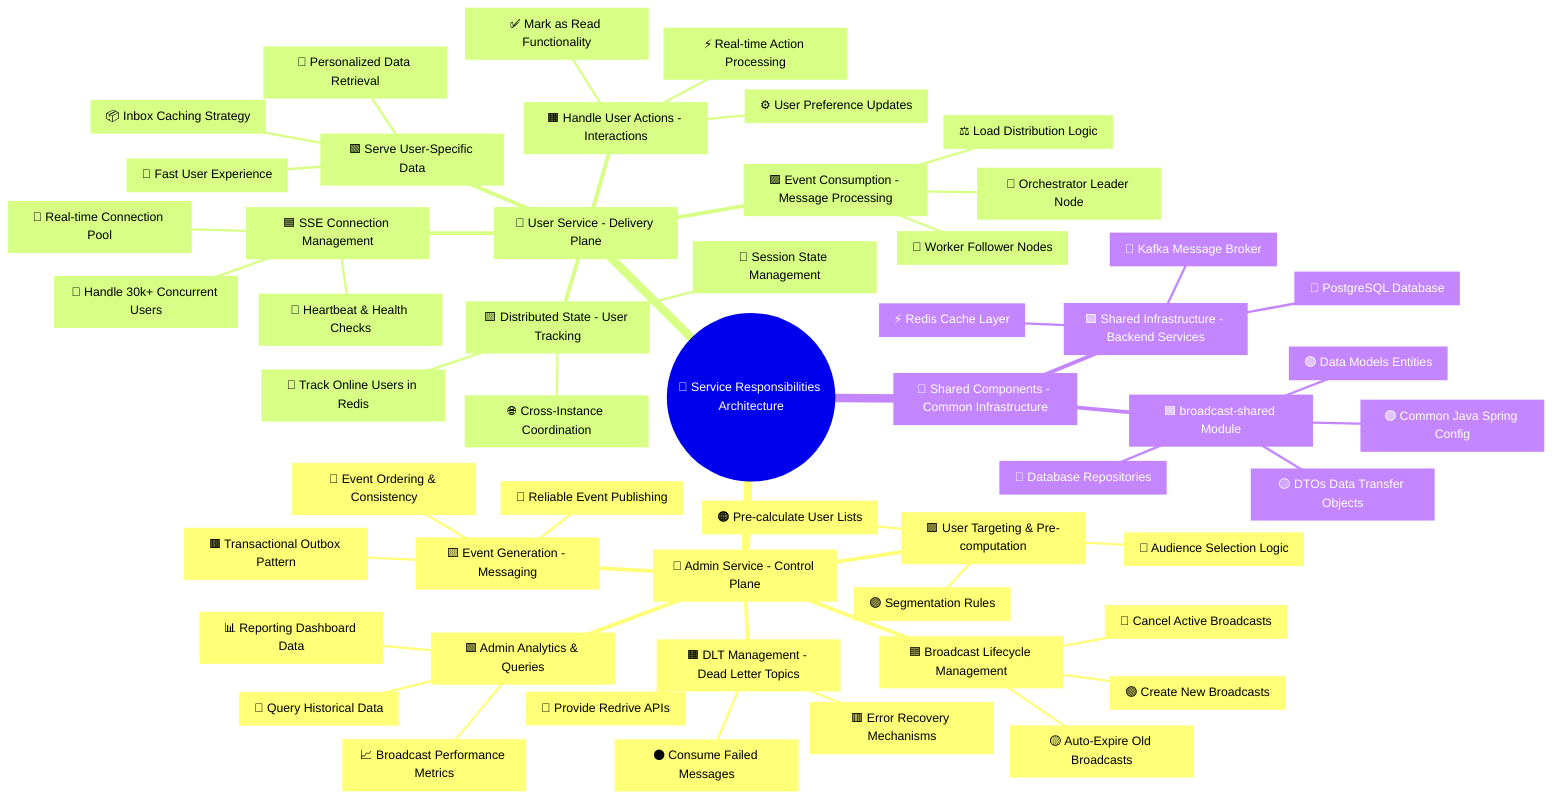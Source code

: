 mindmap
  root((🎯 Service Responsibilities Architecture))
    AdminService[🔧 Admin Service - Control Plane]
      BroadcastLifecycle[🟦 Broadcast Lifecycle Management]
        CreateBroadcast[🟢 Create New Broadcasts]
        CancelBroadcast[🔴 Cancel Active Broadcasts]  
        ExpireBroadcast[🟡 Auto-Expire Old Broadcasts]
      UserTargeting[🟪 User Targeting & Pre-computation]
        AudienceSelection[🔵 Audience Selection Logic]
        PreCalculation[🟠 Pre-calculate User Lists]
        SegmentationRules[🟣 Segmentation Rules]
      EventGeneration[🟨 Event Generation - Messaging]
        TransactionalOutbox[🟫 Transactional Outbox Pattern]
        ReliablePublishing[🔷 Reliable Event Publishing]
        EventConsistency[🔶 Event Ordering & Consistency]
      DLTManagement[🟧 DLT Management - Dead Letter Topics]
        ConsumeFailedMessages[⚫ Consume Failed Messages]
        RedriveAPIs[🔘 Provide Redrive APIs]
        ErrorRecovery[🟥 Error Recovery Mechanisms]
      AdminAnalytics[🟩 Admin Analytics & Queries]
        PerformanceMetrics[📈 Broadcast Performance Metrics]
        HistoricalData[🔎 Query Historical Data]
        ReportingData[📊 Reporting Dashboard Data]
    
    UserService[🚀 User Service - Delivery Plane]
      SSEConnection[🟦 SSE Connection Management]
        ConcurrentUsers[🌟 Handle 30k+ Concurrent Users]
        ConnectionPool[🔗 Real-time Connection Pool]
        HealthChecks[💚 Heartbeat & Health Checks]
      EventConsumption[🟪 Event Consumption - Message Processing]
        Orchestrator[👑 Orchestrator Leader Node]
        Workers[👷 Worker Follower Nodes]
        LoadDistribution[⚖️ Load Distribution Logic]
      DistributedState[🟨 Distributed State - User Tracking]
        OnlineUsers[🔴 Track Online Users in Redis]
        SessionState[🔵 Session State Management]
        CrossInstance[🌐 Cross-Instance Coordination]
      UserActions[🟧 Handle User Actions - Interactions]
        MarkAsRead[✅ Mark as Read Functionality]
        PreferenceUpdates[⚙️ User Preference Updates]
        RealtimeProcessing[⚡ Real-time Action Processing]
      UserSpecificData[🟩 Serve User-Specific Data]
        InboxCaching[📦 Inbox Caching Strategy]
        PersonalizedRetrieval[🎯 Personalized Data Retrieval]
        FastExperience[🚀 Fast User Experience]
    
    SharedComponents[🔗 Shared Components - Common Infrastructure]
      BroadcastSharedModule[🟦 broadcast-shared Module]
        DataModels[🟢 Data Models Entities]
        DatabaseRepos[🔵 Database Repositories]
        DTOs[🟡 DTOs Data Transfer Objects]
        JavaSpringConfig[🟣 Common Java Spring Config]
      SharedInfrastructure[🟪 Shared Infrastructure - Backend Services]
        PostgreSQL[🐘 PostgreSQL Database]
        RedisCache[⚡ Redis Cache Layer]
        KafkaBroker[📡 Kafka Message Broker]